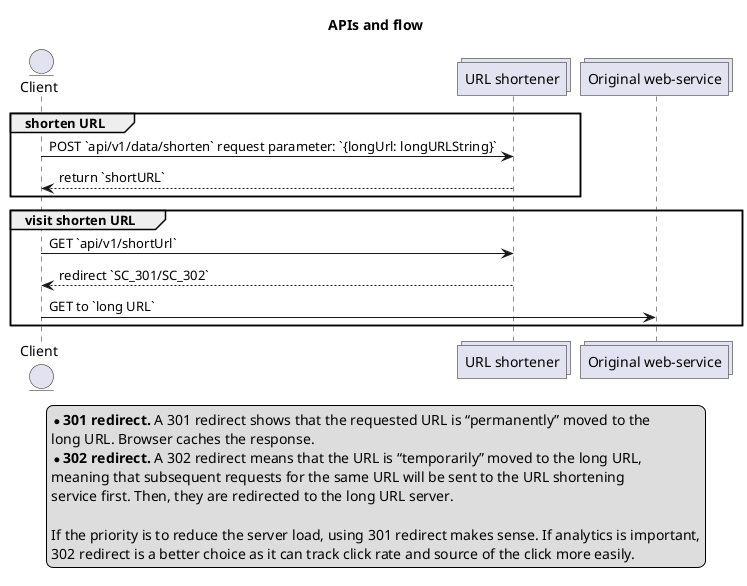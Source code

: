 @startuml
title "APIs and flow"

entity Client
collections "URL shortener" as shortener
collections "Original web-service" as original

group shorten URL
    Client -> shortener: POST `api/v1/data/shorten` request parameter: `{longUrl: longURLString}`
    shortener --> Client: return `shortURL`
end
group visit shorten URL
    Client -> shortener: GET `api/v1/shortUrl`
    shortener --> Client: redirect `SC_301/SC_302`
    Client -> original: GET to `long URL`
end


legend
* <b>301 redirect.</b> A 301 redirect shows that the requested URL is “permanently” moved to the
long URL. Browser caches the response.
* <b>302 redirect.</b> A 302 redirect means that the URL is “temporarily” moved to the long URL,
meaning that subsequent requests for the same URL will be sent to the URL shortening
service first. Then, they are redirected to the long URL server.

If the priority is to reduce the server load, using 301 redirect makes sense. If analytics is important,
302 redirect is a better choice as it can track click rate and source of the click more easily.
end legend
@enduml